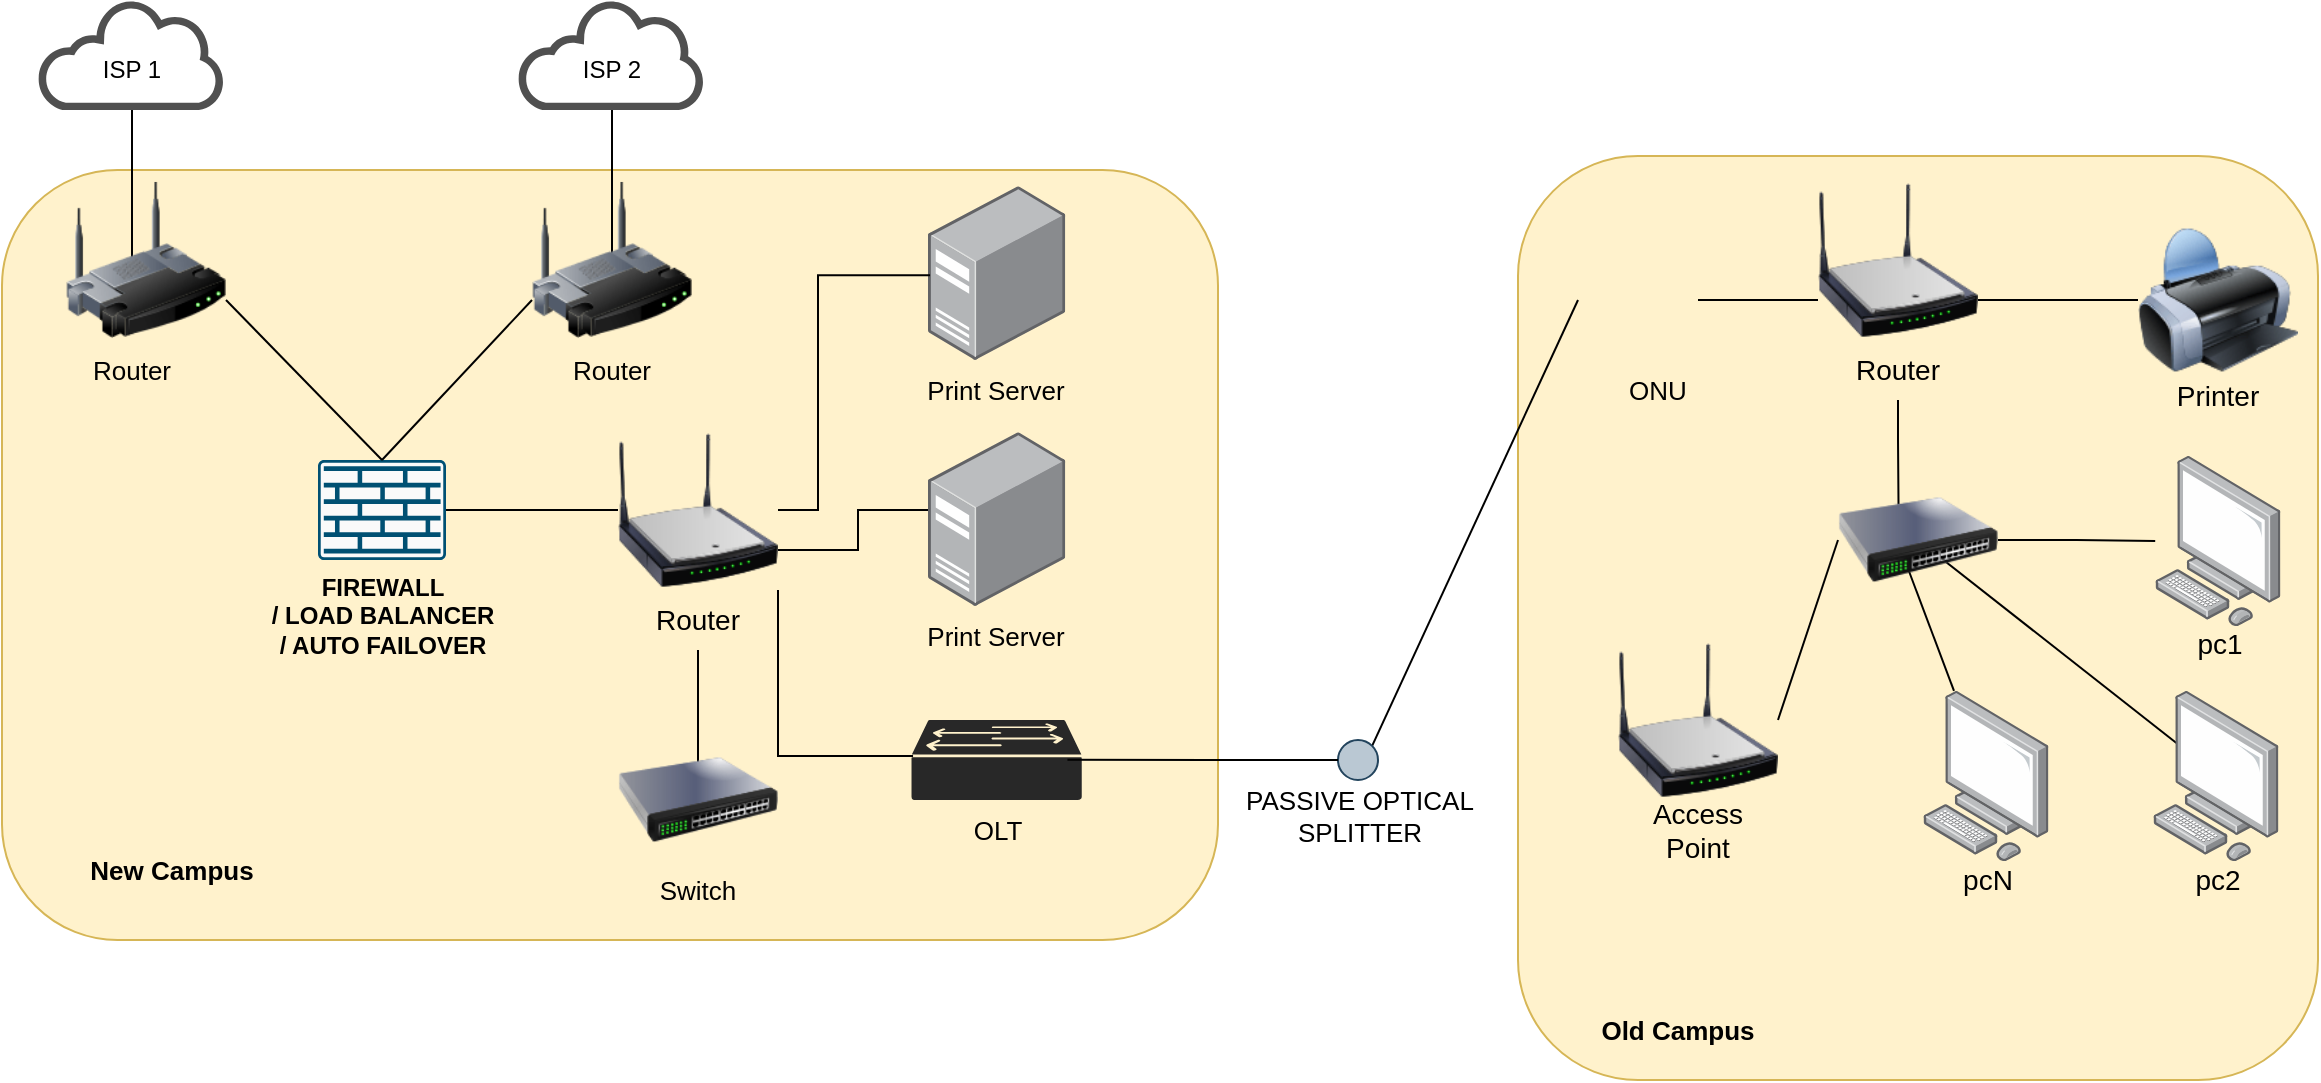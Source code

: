 <mxfile version="22.1.0" type="github">
  <diagram name="Page-1" id="_nMl6FJfx0xCbWasfPqS">
    <mxGraphModel dx="3516" dy="1014" grid="1" gridSize="10" guides="1" tooltips="1" connect="1" arrows="0" fold="1" page="1" pageScale="1" pageWidth="850" pageHeight="1100" math="0" shadow="0">
      <root>
        <mxCell id="0" />
        <mxCell id="1" parent="0" />
        <mxCell id="VAxVF2x6nKeMdrS-wdlX-39" value="" style="rounded=1;whiteSpace=wrap;html=1;fillColor=#fff2cc;strokeColor=#d6b656;" vertex="1" parent="1">
          <mxGeometry x="90" y="158" width="400" height="462" as="geometry" />
        </mxCell>
        <mxCell id="VAxVF2x6nKeMdrS-wdlX-79" style="rounded=0;orthogonalLoop=1;jettySize=auto;html=1;exitX=0.5;exitY=0.5;exitDx=0;exitDy=0;endArrow=none;endFill=0;exitPerimeter=0;" edge="1" parent="1" target="VAxVF2x6nKeMdrS-wdlX-68">
          <mxGeometry relative="1" as="geometry">
            <mxPoint x="280" y="351" as="sourcePoint" />
            <mxPoint x="420" y="461" as="targetPoint" />
          </mxGeometry>
        </mxCell>
        <mxCell id="VAxVF2x6nKeMdrS-wdlX-78" style="rounded=0;orthogonalLoop=1;jettySize=auto;html=1;exitX=0.5;exitY=0.5;exitDx=0;exitDy=0;endArrow=none;endFill=0;entryX=0.357;entryY=0.406;entryDx=0;entryDy=0;entryPerimeter=0;exitPerimeter=0;" edge="1" parent="1" source="VAxVF2x6nKeMdrS-wdlX-70" target="VAxVF2x6nKeMdrS-wdlX-65">
          <mxGeometry relative="1" as="geometry" />
        </mxCell>
        <mxCell id="VAxVF2x6nKeMdrS-wdlX-71" style="edgeStyle=orthogonalEdgeStyle;rounded=0;orthogonalLoop=1;jettySize=auto;html=1;exitX=0.5;exitY=1;exitDx=0;exitDy=0;entryX=0.381;entryY=0.625;entryDx=0;entryDy=0;entryPerimeter=0;endArrow=none;endFill=0;" edge="1" parent="1" source="VAxVF2x6nKeMdrS-wdlX-54" target="VAxVF2x6nKeMdrS-wdlX-70">
          <mxGeometry relative="1" as="geometry" />
        </mxCell>
        <mxCell id="VAxVF2x6nKeMdrS-wdlX-37" value="" style="rounded=1;whiteSpace=wrap;html=1;fillColor=#fff2cc;strokeColor=#d6b656;" vertex="1" parent="1">
          <mxGeometry x="-668" y="165" width="608" height="385" as="geometry" />
        </mxCell>
        <mxCell id="VAxVF2x6nKeMdrS-wdlX-36" style="edgeStyle=orthogonalEdgeStyle;rounded=0;orthogonalLoop=1;jettySize=auto;html=1;exitX=0.5;exitY=1;exitDx=0;exitDy=0;entryX=0.5;entryY=0.5;entryDx=0;entryDy=0;entryPerimeter=0;endArrow=none;endFill=0;" edge="1" parent="1" source="VAxVF2x6nKeMdrS-wdlX-25" target="VAxVF2x6nKeMdrS-wdlX-33">
          <mxGeometry relative="1" as="geometry" />
        </mxCell>
        <mxCell id="VAxVF2x6nKeMdrS-wdlX-1" value="" style="sketch=0;pointerEvents=1;shadow=0;dashed=0;html=1;strokeColor=none;fillColor=#505050;labelPosition=center;verticalLabelPosition=bottom;outlineConnect=0;verticalAlign=top;align=center;shape=mxgraph.office.clouds.cloud;" vertex="1" parent="1">
          <mxGeometry x="-650" y="80" width="94" height="55" as="geometry" />
        </mxCell>
        <mxCell id="VAxVF2x6nKeMdrS-wdlX-2" value="" style="sketch=0;pointerEvents=1;shadow=0;dashed=0;html=1;strokeColor=none;fillColor=#505050;labelPosition=center;verticalLabelPosition=bottom;outlineConnect=0;verticalAlign=top;align=center;shape=mxgraph.office.clouds.cloud;" vertex="1" parent="1">
          <mxGeometry x="-410" y="80" width="94" height="55" as="geometry" />
        </mxCell>
        <mxCell id="VAxVF2x6nKeMdrS-wdlX-3" value="&lt;b&gt;FIREWALL &lt;br&gt;/ LOAD BALANCER &lt;br&gt;/ AUTO FAILOVER&lt;/b&gt;" style="sketch=0;points=[[0.015,0.015,0],[0.985,0.015,0],[0.985,0.985,0],[0.015,0.985,0],[0.25,0,0],[0.5,0,0],[0.75,0,0],[1,0.25,0],[1,0.5,0],[1,0.75,0],[0.75,1,0],[0.5,1,0],[0.25,1,0],[0,0.75,0],[0,0.5,0],[0,0.25,0]];verticalLabelPosition=bottom;html=1;verticalAlign=top;aspect=fixed;align=center;pointerEvents=1;shape=mxgraph.cisco19.rect;prIcon=firewall;fillColor=#FAFAFA;strokeColor=#005073;" vertex="1" parent="1">
          <mxGeometry x="-510" y="310" width="64" height="50" as="geometry" />
        </mxCell>
        <mxCell id="VAxVF2x6nKeMdrS-wdlX-9" style="rounded=0;orthogonalLoop=1;jettySize=auto;html=1;exitX=0.5;exitY=0;exitDx=0;exitDy=0;exitPerimeter=0;endArrow=none;endFill=0;" edge="1" parent="1" target="VAxVF2x6nKeMdrS-wdlX-1">
          <mxGeometry relative="1" as="geometry">
            <mxPoint x="-603" y="210" as="sourcePoint" />
          </mxGeometry>
        </mxCell>
        <mxCell id="VAxVF2x6nKeMdrS-wdlX-10" style="rounded=0;orthogonalLoop=1;jettySize=auto;html=1;endArrow=none;endFill=0;" edge="1" parent="1" target="VAxVF2x6nKeMdrS-wdlX-2">
          <mxGeometry relative="1" as="geometry">
            <mxPoint x="-363" y="210" as="sourcePoint" />
          </mxGeometry>
        </mxCell>
        <mxCell id="VAxVF2x6nKeMdrS-wdlX-8" style="rounded=0;orthogonalLoop=1;jettySize=auto;html=1;exitX=1;exitY=0.75;exitDx=0;exitDy=0;entryX=0.5;entryY=0;entryDx=0;entryDy=0;entryPerimeter=0;endArrow=none;endFill=0;" edge="1" parent="1" source="VAxVF2x6nKeMdrS-wdlX-19" target="VAxVF2x6nKeMdrS-wdlX-3">
          <mxGeometry relative="1" as="geometry">
            <mxPoint x="-563" y="230" as="sourcePoint" />
          </mxGeometry>
        </mxCell>
        <mxCell id="VAxVF2x6nKeMdrS-wdlX-11" value="ISP 2" style="text;html=1;strokeColor=none;fillColor=none;align=center;verticalAlign=middle;whiteSpace=wrap;rounded=0;" vertex="1" parent="1">
          <mxGeometry x="-393" y="100" width="60" height="30" as="geometry" />
        </mxCell>
        <mxCell id="VAxVF2x6nKeMdrS-wdlX-12" value="ISP 1" style="text;html=1;strokeColor=none;fillColor=none;align=center;verticalAlign=middle;whiteSpace=wrap;rounded=0;" vertex="1" parent="1">
          <mxGeometry x="-633" y="100" width="60" height="30" as="geometry" />
        </mxCell>
        <mxCell id="VAxVF2x6nKeMdrS-wdlX-14" style="rounded=0;orthogonalLoop=1;jettySize=auto;html=1;exitX=0;exitY=0.75;exitDx=0;exitDy=0;entryX=0.5;entryY=0;entryDx=0;entryDy=0;entryPerimeter=0;endArrow=none;endFill=0;" edge="1" parent="1" source="VAxVF2x6nKeMdrS-wdlX-20" target="VAxVF2x6nKeMdrS-wdlX-3">
          <mxGeometry relative="1" as="geometry">
            <mxPoint x="-403" y="230" as="sourcePoint" />
            <mxPoint x="-468" y="320" as="targetPoint" />
          </mxGeometry>
        </mxCell>
        <mxCell id="VAxVF2x6nKeMdrS-wdlX-16" style="rounded=0;orthogonalLoop=1;jettySize=auto;html=1;exitX=1;exitY=0.5;exitDx=0;exitDy=0;exitPerimeter=0;entryX=0;entryY=0.5;entryDx=0;entryDy=0;entryPerimeter=0;endArrow=none;endFill=0;" edge="1" parent="1" source="VAxVF2x6nKeMdrS-wdlX-3" target="VAxVF2x6nKeMdrS-wdlX-24">
          <mxGeometry relative="1" as="geometry">
            <mxPoint x="-350" y="386.5" as="targetPoint" />
          </mxGeometry>
        </mxCell>
        <mxCell id="VAxVF2x6nKeMdrS-wdlX-19" value="" style="image;html=1;image=img/lib/clip_art/networking/Wireless_Router_128x128.png" vertex="1" parent="1">
          <mxGeometry x="-636" y="170" width="80" height="80" as="geometry" />
        </mxCell>
        <mxCell id="VAxVF2x6nKeMdrS-wdlX-20" value="" style="image;html=1;image=img/lib/clip_art/networking/Wireless_Router_128x128.png" vertex="1" parent="1">
          <mxGeometry x="-403" y="170" width="80" height="80" as="geometry" />
        </mxCell>
        <mxCell id="VAxVF2x6nKeMdrS-wdlX-21" value="&lt;span style=&quot;font-weight: normal; font-size: 13px;&quot;&gt;Router&lt;/span&gt;" style="text;html=1;strokeColor=none;fillColor=none;align=center;verticalAlign=middle;whiteSpace=wrap;rounded=0;fontSize=13;fontStyle=1" vertex="1" parent="1">
          <mxGeometry x="-633" y="250" width="60" height="30" as="geometry" />
        </mxCell>
        <mxCell id="VAxVF2x6nKeMdrS-wdlX-23" value="&lt;span style=&quot;font-weight: normal; font-size: 13px;&quot;&gt;Router&lt;/span&gt;" style="text;html=1;strokeColor=none;fillColor=none;align=center;verticalAlign=middle;whiteSpace=wrap;rounded=0;fontSize=13;fontStyle=1" vertex="1" parent="1">
          <mxGeometry x="-393" y="250" width="60" height="30" as="geometry" />
        </mxCell>
        <mxCell id="VAxVF2x6nKeMdrS-wdlX-32" style="edgeStyle=orthogonalEdgeStyle;rounded=0;orthogonalLoop=1;jettySize=auto;html=1;exitX=1;exitY=0.75;exitDx=0;exitDy=0;endArrow=none;endFill=0;" edge="1" parent="1" source="VAxVF2x6nKeMdrS-wdlX-24" target="VAxVF2x6nKeMdrS-wdlX-30">
          <mxGeometry relative="1" as="geometry">
            <Array as="points">
              <mxPoint x="-240" y="355" />
              <mxPoint x="-240" y="335" />
            </Array>
          </mxGeometry>
        </mxCell>
        <mxCell id="VAxVF2x6nKeMdrS-wdlX-24" value="" style="image;html=1;image=img/lib/clip_art/networking/Wireless_Router_N_128x128.png" vertex="1" parent="1">
          <mxGeometry x="-360" y="295" width="80" height="80" as="geometry" />
        </mxCell>
        <mxCell id="VAxVF2x6nKeMdrS-wdlX-25" value="&lt;span style=&quot;font-weight: normal; font-size: 14px;&quot;&gt;Router&lt;/span&gt;" style="text;html=1;strokeColor=none;fillColor=none;align=center;verticalAlign=middle;whiteSpace=wrap;rounded=0;fontSize=14;fontStyle=1" vertex="1" parent="1">
          <mxGeometry x="-350" y="375" width="60" height="30" as="geometry" />
        </mxCell>
        <mxCell id="VAxVF2x6nKeMdrS-wdlX-26" value="" style="image;points=[];aspect=fixed;html=1;align=center;shadow=0;dashed=0;image=img/lib/allied_telesis/computer_and_terminals/Server_Desktop.svg;" vertex="1" parent="1">
          <mxGeometry x="-205" y="173" width="68.63" height="87" as="geometry" />
        </mxCell>
        <mxCell id="VAxVF2x6nKeMdrS-wdlX-27" style="edgeStyle=orthogonalEdgeStyle;rounded=0;orthogonalLoop=1;jettySize=auto;html=1;exitX=1;exitY=0.5;exitDx=0;exitDy=0;entryX=0.015;entryY=0.513;entryDx=0;entryDy=0;entryPerimeter=0;endArrow=none;endFill=0;" edge="1" parent="1" source="VAxVF2x6nKeMdrS-wdlX-24" target="VAxVF2x6nKeMdrS-wdlX-26">
          <mxGeometry relative="1" as="geometry">
            <Array as="points">
              <mxPoint x="-260" y="335" />
              <mxPoint x="-260" y="218" />
            </Array>
          </mxGeometry>
        </mxCell>
        <mxCell id="VAxVF2x6nKeMdrS-wdlX-29" value="&lt;span style=&quot;font-weight: 400; font-size: 13px;&quot;&gt;Print Server&lt;/span&gt;" style="text;html=1;strokeColor=none;fillColor=none;align=center;verticalAlign=middle;whiteSpace=wrap;rounded=0;fontSize=13;fontStyle=1" vertex="1" parent="1">
          <mxGeometry x="-220.68" y="260" width="100" height="30" as="geometry" />
        </mxCell>
        <mxCell id="VAxVF2x6nKeMdrS-wdlX-30" value="" style="image;points=[];aspect=fixed;html=1;align=center;shadow=0;dashed=0;image=img/lib/allied_telesis/computer_and_terminals/Server_Desktop.svg;" vertex="1" parent="1">
          <mxGeometry x="-205" y="296" width="68.63" height="87" as="geometry" />
        </mxCell>
        <mxCell id="VAxVF2x6nKeMdrS-wdlX-31" value="&lt;span style=&quot;font-weight: 400; font-size: 13px;&quot;&gt;Print Server&lt;/span&gt;" style="text;html=1;strokeColor=none;fillColor=none;align=center;verticalAlign=middle;whiteSpace=wrap;rounded=0;fontSize=13;fontStyle=1" vertex="1" parent="1">
          <mxGeometry x="-220.68" y="383" width="100" height="30" as="geometry" />
        </mxCell>
        <mxCell id="VAxVF2x6nKeMdrS-wdlX-33" value="" style="image;html=1;image=img/lib/clip_art/networking/Switch_128x128.png" vertex="1" parent="1">
          <mxGeometry x="-360" y="440" width="80" height="80" as="geometry" />
        </mxCell>
        <mxCell id="VAxVF2x6nKeMdrS-wdlX-34" value="&lt;span style=&quot;font-weight: 400; font-size: 13px;&quot;&gt;Switch&lt;/span&gt;" style="text;html=1;strokeColor=none;fillColor=none;align=center;verticalAlign=middle;whiteSpace=wrap;rounded=0;fontSize=13;fontStyle=1" vertex="1" parent="1">
          <mxGeometry x="-370" y="510" width="100" height="30" as="geometry" />
        </mxCell>
        <mxCell id="VAxVF2x6nKeMdrS-wdlX-38" value="&lt;span style=&quot;font-size: 13px;&quot;&gt;New Campus&lt;/span&gt;" style="text;html=1;strokeColor=none;fillColor=none;align=center;verticalAlign=middle;whiteSpace=wrap;rounded=0;fontSize=13;fontStyle=1" vertex="1" parent="1">
          <mxGeometry x="-633" y="500" width="100" height="30" as="geometry" />
        </mxCell>
        <mxCell id="VAxVF2x6nKeMdrS-wdlX-40" value="" style="verticalLabelPosition=bottom;sketch=0;html=1;fillColor=#282828;strokeColor=none;verticalAlign=top;pointerEvents=1;align=center;shape=mxgraph.cisco_safe.technology_icons.icon23;" vertex="1" parent="1">
          <mxGeometry x="-213.24" y="440" width="85.11" height="40" as="geometry" />
        </mxCell>
        <mxCell id="VAxVF2x6nKeMdrS-wdlX-41" style="edgeStyle=orthogonalEdgeStyle;rounded=0;orthogonalLoop=1;jettySize=auto;html=1;exitX=1;exitY=1;exitDx=0;exitDy=0;entryX=0.009;entryY=0.45;entryDx=0;entryDy=0;entryPerimeter=0;endArrow=none;endFill=0;" edge="1" parent="1" source="VAxVF2x6nKeMdrS-wdlX-24" target="VAxVF2x6nKeMdrS-wdlX-40">
          <mxGeometry relative="1" as="geometry" />
        </mxCell>
        <mxCell id="VAxVF2x6nKeMdrS-wdlX-42" value="&lt;span style=&quot;font-weight: 400; font-size: 13px;&quot;&gt;OLT&lt;/span&gt;" style="text;html=1;strokeColor=none;fillColor=none;align=center;verticalAlign=middle;whiteSpace=wrap;rounded=0;fontSize=13;fontStyle=1" vertex="1" parent="1">
          <mxGeometry x="-220.24" y="480" width="100" height="30" as="geometry" />
        </mxCell>
        <mxCell id="VAxVF2x6nKeMdrS-wdlX-50" style="rounded=0;orthogonalLoop=1;jettySize=auto;html=1;exitX=1;exitY=0;exitDx=0;exitDy=0;entryX=0;entryY=0.5;entryDx=0;entryDy=0;endArrow=none;endFill=0;" edge="1" parent="1" source="VAxVF2x6nKeMdrS-wdlX-44" target="VAxVF2x6nKeMdrS-wdlX-49">
          <mxGeometry relative="1" as="geometry" />
        </mxCell>
        <mxCell id="VAxVF2x6nKeMdrS-wdlX-44" value="" style="ellipse;whiteSpace=wrap;html=1;aspect=fixed;fillColor=#bac8d3;strokeColor=#23445d;" vertex="1" parent="1">
          <mxGeometry y="450" width="20" height="20" as="geometry" />
        </mxCell>
        <mxCell id="VAxVF2x6nKeMdrS-wdlX-47" style="edgeStyle=orthogonalEdgeStyle;rounded=0;orthogonalLoop=1;jettySize=auto;html=1;exitX=0;exitY=0.5;exitDx=0;exitDy=0;entryX=0.916;entryY=0.497;entryDx=0;entryDy=0;entryPerimeter=0;endArrow=none;endFill=0;" edge="1" parent="1" source="VAxVF2x6nKeMdrS-wdlX-44" target="VAxVF2x6nKeMdrS-wdlX-40">
          <mxGeometry relative="1" as="geometry" />
        </mxCell>
        <mxCell id="VAxVF2x6nKeMdrS-wdlX-48" value="&lt;span style=&quot;font-weight: 400; font-size: 13px;&quot;&gt;PASSIVE OPTICAL SPLITTER&lt;/span&gt;" style="text;html=1;strokeColor=none;fillColor=none;align=center;verticalAlign=middle;whiteSpace=wrap;rounded=0;fontSize=13;fontStyle=1" vertex="1" parent="1">
          <mxGeometry x="-49" y="473" width="120" height="30" as="geometry" />
        </mxCell>
        <mxCell id="VAxVF2x6nKeMdrS-wdlX-56" style="rounded=0;orthogonalLoop=1;jettySize=auto;html=1;exitX=1;exitY=0.5;exitDx=0;exitDy=0;entryX=0;entryY=0.75;entryDx=0;entryDy=0;endArrow=none;endFill=0;" edge="1" parent="1" source="VAxVF2x6nKeMdrS-wdlX-49" target="VAxVF2x6nKeMdrS-wdlX-53">
          <mxGeometry relative="1" as="geometry" />
        </mxCell>
        <mxCell id="VAxVF2x6nKeMdrS-wdlX-49" value="" style="shape=image;html=1;verticalAlign=top;verticalLabelPosition=bottom;labelBackgroundColor=#ffffff;imageAspect=0;aspect=fixed;image=https://cdn3.iconfinder.com/data/icons/user-interface-798/32/User_interface_cube_3d_shape_design_box-128.png" vertex="1" parent="1">
          <mxGeometry x="120" y="200" width="60" height="60" as="geometry" />
        </mxCell>
        <mxCell id="VAxVF2x6nKeMdrS-wdlX-51" value="&lt;span style=&quot;font-weight: 400;&quot;&gt;ONU&lt;/span&gt;" style="text;html=1;strokeColor=none;fillColor=none;align=center;verticalAlign=middle;whiteSpace=wrap;rounded=0;fontSize=13;fontStyle=1" vertex="1" parent="1">
          <mxGeometry x="100" y="260" width="120" height="30" as="geometry" />
        </mxCell>
        <mxCell id="VAxVF2x6nKeMdrS-wdlX-55" value="" style="group" vertex="1" connectable="0" parent="1">
          <mxGeometry x="240" y="170" width="80" height="110" as="geometry" />
        </mxCell>
        <mxCell id="VAxVF2x6nKeMdrS-wdlX-53" value="" style="image;html=1;image=img/lib/clip_art/networking/Wireless_Router_N_128x128.png" vertex="1" parent="VAxVF2x6nKeMdrS-wdlX-55">
          <mxGeometry width="80" height="80" as="geometry" />
        </mxCell>
        <mxCell id="VAxVF2x6nKeMdrS-wdlX-54" value="&lt;span style=&quot;font-weight: normal; font-size: 14px;&quot;&gt;Router&lt;/span&gt;" style="text;html=1;strokeColor=none;fillColor=none;align=center;verticalAlign=middle;whiteSpace=wrap;rounded=0;fontSize=14;fontStyle=1" vertex="1" parent="VAxVF2x6nKeMdrS-wdlX-55">
          <mxGeometry x="10" y="80" width="60" height="30" as="geometry" />
        </mxCell>
        <mxCell id="VAxVF2x6nKeMdrS-wdlX-57" value="&lt;span style=&quot;font-size: 13px;&quot;&gt;Old Campus&lt;/span&gt;" style="text;html=1;strokeColor=none;fillColor=none;align=center;verticalAlign=middle;whiteSpace=wrap;rounded=0;fontSize=13;fontStyle=1" vertex="1" parent="1">
          <mxGeometry x="120" y="580" width="100" height="30" as="geometry" />
        </mxCell>
        <mxCell id="VAxVF2x6nKeMdrS-wdlX-58" value="" style="image;html=1;image=img/lib/clip_art/computers/Printer_128x128.png" vertex="1" parent="1">
          <mxGeometry x="400" y="190" width="80" height="80" as="geometry" />
        </mxCell>
        <mxCell id="VAxVF2x6nKeMdrS-wdlX-59" style="edgeStyle=orthogonalEdgeStyle;rounded=0;orthogonalLoop=1;jettySize=auto;html=1;exitX=1;exitY=0.75;exitDx=0;exitDy=0;entryX=0;entryY=0.5;entryDx=0;entryDy=0;endArrow=none;endFill=0;" edge="1" parent="1" source="VAxVF2x6nKeMdrS-wdlX-53" target="VAxVF2x6nKeMdrS-wdlX-58">
          <mxGeometry relative="1" as="geometry" />
        </mxCell>
        <mxCell id="VAxVF2x6nKeMdrS-wdlX-60" value="&lt;span style=&quot;font-weight: 400;&quot;&gt;Printer&lt;/span&gt;" style="text;html=1;strokeColor=none;fillColor=none;align=center;verticalAlign=middle;whiteSpace=wrap;rounded=0;fontSize=14;fontStyle=1" vertex="1" parent="1">
          <mxGeometry x="410" y="263" width="60" height="30" as="geometry" />
        </mxCell>
        <mxCell id="VAxVF2x6nKeMdrS-wdlX-63" value="" style="group" vertex="1" connectable="0" parent="1">
          <mxGeometry x="406" y="307.94" width="70" height="109.11" as="geometry" />
        </mxCell>
        <mxCell id="VAxVF2x6nKeMdrS-wdlX-61" value="" style="image;points=[];aspect=fixed;html=1;align=center;shadow=0;dashed=0;image=img/lib/allied_telesis/computer_and_terminals/Personal_Computer.svg;" vertex="1" parent="VAxVF2x6nKeMdrS-wdlX-63">
          <mxGeometry x="2.6" width="62.8" height="85.11" as="geometry" />
        </mxCell>
        <mxCell id="VAxVF2x6nKeMdrS-wdlX-62" value="&lt;span style=&quot;font-weight: 400;&quot;&gt;pc1&lt;/span&gt;" style="text;html=1;strokeColor=none;fillColor=none;align=center;verticalAlign=middle;whiteSpace=wrap;rounded=0;fontSize=14;fontStyle=1" vertex="1" parent="VAxVF2x6nKeMdrS-wdlX-63">
          <mxGeometry y="79.11" width="70" height="30" as="geometry" />
        </mxCell>
        <mxCell id="VAxVF2x6nKeMdrS-wdlX-64" value="" style="group" vertex="1" connectable="0" parent="1">
          <mxGeometry x="405" y="425.44" width="70" height="109.11" as="geometry" />
        </mxCell>
        <mxCell id="VAxVF2x6nKeMdrS-wdlX-65" value="" style="image;points=[];aspect=fixed;html=1;align=center;shadow=0;dashed=0;image=img/lib/allied_telesis/computer_and_terminals/Personal_Computer.svg;" vertex="1" parent="VAxVF2x6nKeMdrS-wdlX-64">
          <mxGeometry x="2.6" width="62.8" height="85.11" as="geometry" />
        </mxCell>
        <mxCell id="VAxVF2x6nKeMdrS-wdlX-66" value="&lt;span style=&quot;font-weight: 400;&quot;&gt;pc2&lt;/span&gt;" style="text;html=1;strokeColor=none;fillColor=none;align=center;verticalAlign=middle;whiteSpace=wrap;rounded=0;fontSize=14;fontStyle=1" vertex="1" parent="VAxVF2x6nKeMdrS-wdlX-64">
          <mxGeometry y="79.11" width="70" height="30" as="geometry" />
        </mxCell>
        <mxCell id="VAxVF2x6nKeMdrS-wdlX-67" value="" style="group" vertex="1" connectable="0" parent="1">
          <mxGeometry x="290" y="425.44" width="70" height="109.11" as="geometry" />
        </mxCell>
        <mxCell id="VAxVF2x6nKeMdrS-wdlX-68" value="" style="image;points=[];aspect=fixed;html=1;align=center;shadow=0;dashed=0;image=img/lib/allied_telesis/computer_and_terminals/Personal_Computer.svg;" vertex="1" parent="VAxVF2x6nKeMdrS-wdlX-67">
          <mxGeometry x="2.6" width="62.8" height="85.11" as="geometry" />
        </mxCell>
        <mxCell id="VAxVF2x6nKeMdrS-wdlX-69" value="&lt;span style=&quot;font-weight: 400;&quot;&gt;pcN&lt;/span&gt;" style="text;html=1;strokeColor=none;fillColor=none;align=center;verticalAlign=middle;whiteSpace=wrap;rounded=0;fontSize=14;fontStyle=1" vertex="1" parent="VAxVF2x6nKeMdrS-wdlX-67">
          <mxGeometry y="79.11" width="70" height="30" as="geometry" />
        </mxCell>
        <mxCell id="VAxVF2x6nKeMdrS-wdlX-76" style="edgeStyle=orthogonalEdgeStyle;rounded=0;orthogonalLoop=1;jettySize=auto;html=1;exitX=1;exitY=0.5;exitDx=0;exitDy=0;endArrow=none;endFill=0;" edge="1" parent="1" source="VAxVF2x6nKeMdrS-wdlX-70" target="VAxVF2x6nKeMdrS-wdlX-61">
          <mxGeometry relative="1" as="geometry" />
        </mxCell>
        <mxCell id="VAxVF2x6nKeMdrS-wdlX-83" style="rounded=0;orthogonalLoop=1;jettySize=auto;html=1;exitX=0;exitY=0.5;exitDx=0;exitDy=0;entryX=1;entryY=0.5;entryDx=0;entryDy=0;endArrow=none;endFill=0;" edge="1" parent="1" source="VAxVF2x6nKeMdrS-wdlX-70" target="VAxVF2x6nKeMdrS-wdlX-81">
          <mxGeometry relative="1" as="geometry" />
        </mxCell>
        <mxCell id="VAxVF2x6nKeMdrS-wdlX-70" value="" style="image;html=1;image=img/lib/clip_art/networking/Switch_128x128.png" vertex="1" parent="1">
          <mxGeometry x="250" y="310" width="80" height="80" as="geometry" />
        </mxCell>
        <mxCell id="VAxVF2x6nKeMdrS-wdlX-80" value="" style="group" vertex="1" connectable="0" parent="1">
          <mxGeometry x="140" y="400" width="80" height="110" as="geometry" />
        </mxCell>
        <mxCell id="VAxVF2x6nKeMdrS-wdlX-81" value="" style="image;html=1;image=img/lib/clip_art/networking/Wireless_Router_N_128x128.png" vertex="1" parent="VAxVF2x6nKeMdrS-wdlX-80">
          <mxGeometry width="80" height="80" as="geometry" />
        </mxCell>
        <mxCell id="VAxVF2x6nKeMdrS-wdlX-82" value="&lt;span style=&quot;font-weight: normal; font-size: 14px;&quot;&gt;Access Point&lt;/span&gt;" style="text;html=1;strokeColor=none;fillColor=none;align=center;verticalAlign=middle;whiteSpace=wrap;rounded=0;fontSize=14;fontStyle=1" vertex="1" parent="VAxVF2x6nKeMdrS-wdlX-80">
          <mxGeometry x="10" y="80" width="60" height="30" as="geometry" />
        </mxCell>
      </root>
    </mxGraphModel>
  </diagram>
</mxfile>
